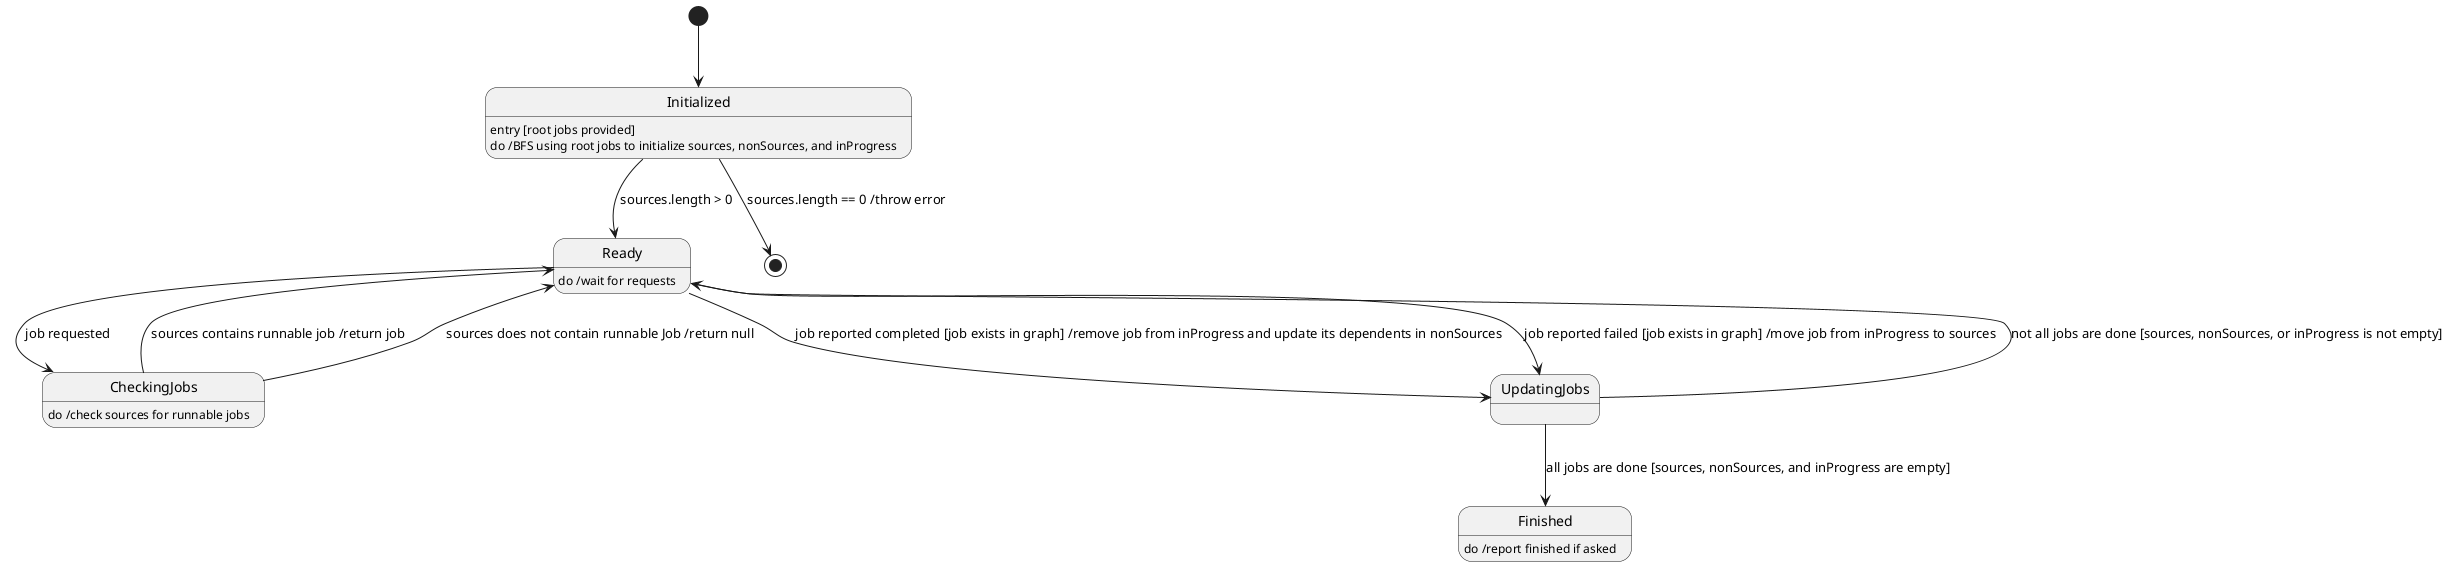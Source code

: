 @startuml JobOrdererStateMachine

[*] --> Initialized

Initialized: entry [root jobs provided]
Initialized: do /BFS using root jobs to initialize sources, nonSources, and inProgress
Initialized --> Ready: sources.length > 0
Initialized --> [*]: sources.length == 0 /throw error

Ready: do /wait for requests
Ready --> CheckingJobs: job requested
Ready --> UpdatingJobs: job reported completed [job exists in graph] /remove job from inProgress and update its dependents in nonSources
Ready --> UpdatingJobs: job reported failed [job exists in graph] /move job from inProgress to sources

CheckingJobs: do /check sources for runnable jobs
CheckingJobs --> Ready: sources contains runnable job /return job
CheckingJobs --> Ready: sources does not contain runnable Job /return null

UpdatingJobs --> Ready: not all jobs are done [sources, nonSources, or inProgress is not empty]
UpdatingJobs --> Finished: all jobs are done [sources, nonSources, and inProgress are empty]

Finished: do /report finished if asked

@enduml
